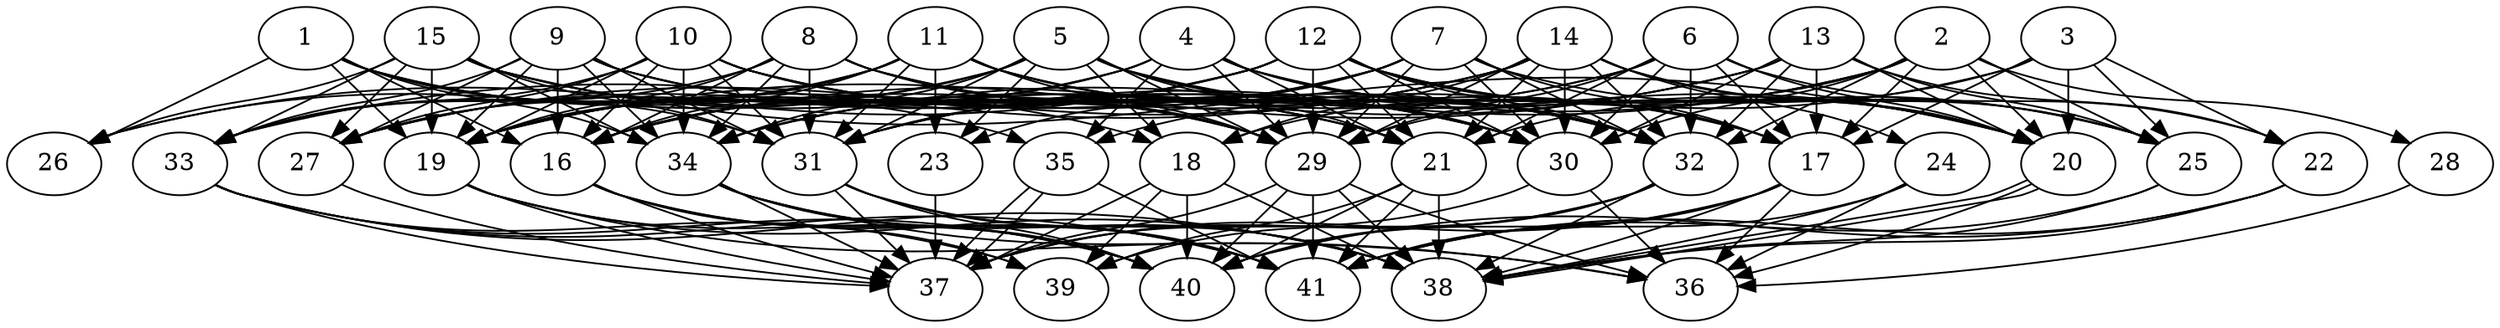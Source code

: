 // DAG (tier=3-complex, mode=compute, n=41, ccr=0.456, fat=0.760, density=0.773, regular=0.350, jump=0.308, mindata=1048576, maxdata=16777216)
// DAG automatically generated by daggen at Sun Aug 24 16:33:35 2025
// /home/ermia/Project/Environments/daggen/bin/daggen --dot --ccr 0.456 --fat 0.760 --regular 0.350 --density 0.773 --jump 0.308 --mindata 1048576 --maxdata 16777216 -n 41 
digraph G {
  1 [size="2475750911420760326144", alpha="0.04", expect_size="1237875455710380163072"]
  1 -> 16 [size ="1464068124704768"]
  1 -> 18 [size ="1464068124704768"]
  1 -> 19 [size ="1464068124704768"]
  1 -> 26 [size ="1464068124704768"]
  1 -> 31 [size ="1464068124704768"]
  1 -> 34 [size ="1464068124704768"]
  1 -> 35 [size ="1464068124704768"]
  2 [size="38063260884271104000", alpha="0.04", expect_size="19031630442135552000"]
  2 -> 17 [size ="90523356364800"]
  2 -> 18 [size ="90523356364800"]
  2 -> 20 [size ="90523356364800"]
  2 -> 25 [size ="90523356364800"]
  2 -> 28 [size ="90523356364800"]
  2 -> 29 [size ="90523356364800"]
  2 -> 30 [size ="90523356364800"]
  2 -> 31 [size ="90523356364800"]
  2 -> 32 [size ="90523356364800"]
  2 -> 34 [size ="90523356364800"]
  3 [size="3713901418142510592", alpha="0.03", expect_size="1856950709071255296"]
  3 -> 17 [size ="1409616395108352"]
  3 -> 20 [size ="1409616395108352"]
  3 -> 21 [size ="1409616395108352"]
  3 -> 22 [size ="1409616395108352"]
  3 -> 25 [size ="1409616395108352"]
  3 -> 35 [size ="1409616395108352"]
  4 [size="881688039626592256", alpha="0.16", expect_size="440844019813296128"]
  4 -> 16 [size ="758187967905792"]
  4 -> 17 [size ="758187967905792"]
  4 -> 19 [size ="758187967905792"]
  4 -> 20 [size ="758187967905792"]
  4 -> 21 [size ="758187967905792"]
  4 -> 27 [size ="758187967905792"]
  4 -> 29 [size ="758187967905792"]
  4 -> 32 [size ="758187967905792"]
  4 -> 35 [size ="758187967905792"]
  5 [size="267962252454830688", alpha="0.02", expect_size="133981126227415344"]
  5 -> 18 [size ="357588248035328"]
  5 -> 19 [size ="357588248035328"]
  5 -> 20 [size ="357588248035328"]
  5 -> 21 [size ="357588248035328"]
  5 -> 23 [size ="357588248035328"]
  5 -> 26 [size ="357588248035328"]
  5 -> 29 [size ="357588248035328"]
  5 -> 30 [size ="357588248035328"]
  5 -> 31 [size ="357588248035328"]
  5 -> 32 [size ="357588248035328"]
  5 -> 34 [size ="357588248035328"]
  6 [size="95503566602226976", alpha="0.14", expect_size="47751783301113488"]
  6 -> 17 [size ="1944484577280000"]
  6 -> 20 [size ="1944484577280000"]
  6 -> 21 [size ="1944484577280000"]
  6 -> 22 [size ="1944484577280000"]
  6 -> 29 [size ="1944484577280000"]
  6 -> 30 [size ="1944484577280000"]
  6 -> 31 [size ="1944484577280000"]
  6 -> 32 [size ="1944484577280000"]
  6 -> 34 [size ="1944484577280000"]
  7 [size="123122808437489728", alpha="0.02", expect_size="61561404218744864"]
  7 -> 17 [size ="1944740018782208"]
  7 -> 19 [size ="1944740018782208"]
  7 -> 23 [size ="1944740018782208"]
  7 -> 25 [size ="1944740018782208"]
  7 -> 29 [size ="1944740018782208"]
  7 -> 30 [size ="1944740018782208"]
  7 -> 31 [size ="1944740018782208"]
  7 -> 32 [size ="1944740018782208"]
  7 -> 34 [size ="1944740018782208"]
  8 [size="872481856948742912", alpha="0.05", expect_size="436240928474371456"]
  8 -> 16 [size ="535261507223552"]
  8 -> 19 [size ="535261507223552"]
  8 -> 29 [size ="535261507223552"]
  8 -> 30 [size ="535261507223552"]
  8 -> 31 [size ="535261507223552"]
  8 -> 32 [size ="535261507223552"]
  8 -> 33 [size ="535261507223552"]
  8 -> 34 [size ="535261507223552"]
  9 [size="302349572728485504", alpha="0.07", expect_size="151174786364242752"]
  9 -> 16 [size ="136644518739968"]
  9 -> 19 [size ="136644518739968"]
  9 -> 21 [size ="136644518739968"]
  9 -> 27 [size ="136644518739968"]
  9 -> 29 [size ="136644518739968"]
  9 -> 30 [size ="136644518739968"]
  9 -> 31 [size ="136644518739968"]
  9 -> 33 [size ="136644518739968"]
  9 -> 34 [size ="136644518739968"]
  10 [size="1522121917365697024", alpha="0.05", expect_size="761060958682848512"]
  10 -> 16 [size ="524991980371968"]
  10 -> 19 [size ="524991980371968"]
  10 -> 21 [size ="524991980371968"]
  10 -> 27 [size ="524991980371968"]
  10 -> 29 [size ="524991980371968"]
  10 -> 30 [size ="524991980371968"]
  10 -> 31 [size ="524991980371968"]
  10 -> 32 [size ="524991980371968"]
  10 -> 33 [size ="524991980371968"]
  10 -> 34 [size ="524991980371968"]
  11 [size="2865650257015303307264", alpha="0.08", expect_size="1432825128507651653632"]
  11 -> 16 [size ="1614007110729728"]
  11 -> 17 [size ="1614007110729728"]
  11 -> 19 [size ="1614007110729728"]
  11 -> 23 [size ="1614007110729728"]
  11 -> 27 [size ="1614007110729728"]
  11 -> 29 [size ="1614007110729728"]
  11 -> 30 [size ="1614007110729728"]
  11 -> 31 [size ="1614007110729728"]
  11 -> 32 [size ="1614007110729728"]
  11 -> 33 [size ="1614007110729728"]
  12 [size="1223911271566267121664", alpha="0.19", expect_size="611955635783133560832"]
  12 -> 16 [size ="915355811708928"]
  12 -> 17 [size ="915355811708928"]
  12 -> 19 [size ="915355811708928"]
  12 -> 20 [size ="915355811708928"]
  12 -> 21 [size ="915355811708928"]
  12 -> 25 [size ="915355811708928"]
  12 -> 26 [size ="915355811708928"]
  12 -> 27 [size ="915355811708928"]
  12 -> 29 [size ="915355811708928"]
  12 -> 30 [size ="915355811708928"]
  12 -> 32 [size ="915355811708928"]
  13 [size="4475988593273592", alpha="0.02", expect_size="2237994296636796"]
  13 -> 16 [size ="100483117088768"]
  13 -> 17 [size ="100483117088768"]
  13 -> 19 [size ="100483117088768"]
  13 -> 20 [size ="100483117088768"]
  13 -> 22 [size ="100483117088768"]
  13 -> 25 [size ="100483117088768"]
  13 -> 30 [size ="100483117088768"]
  13 -> 31 [size ="100483117088768"]
  13 -> 32 [size ="100483117088768"]
  14 [size="586152786559309440", alpha="0.06", expect_size="293076393279654720"]
  14 -> 16 [size ="406824805203968"]
  14 -> 18 [size ="406824805203968"]
  14 -> 20 [size ="406824805203968"]
  14 -> 21 [size ="406824805203968"]
  14 -> 24 [size ="406824805203968"]
  14 -> 25 [size ="406824805203968"]
  14 -> 27 [size ="406824805203968"]
  14 -> 29 [size ="406824805203968"]
  14 -> 30 [size ="406824805203968"]
  14 -> 32 [size ="406824805203968"]
  14 -> 33 [size ="406824805203968"]
  15 [size="17781144617373300", alpha="0.17", expect_size="8890572308686650"]
  15 -> 19 [size ="449481749299200"]
  15 -> 20 [size ="449481749299200"]
  15 -> 21 [size ="449481749299200"]
  15 -> 26 [size ="449481749299200"]
  15 -> 27 [size ="449481749299200"]
  15 -> 29 [size ="449481749299200"]
  15 -> 31 [size ="449481749299200"]
  15 -> 33 [size ="449481749299200"]
  15 -> 34 [size ="449481749299200"]
  16 [size="1121225552910675", alpha="0.05", expect_size="560612776455337"]
  16 -> 37 [size ="29021228236800"]
  16 -> 39 [size ="29021228236800"]
  16 -> 40 [size ="29021228236800"]
  16 -> 41 [size ="29021228236800"]
  17 [size="464614646654357952", alpha="0.15", expect_size="232307323327178976"]
  17 -> 36 [size ="270541340540928"]
  17 -> 37 [size ="270541340540928"]
  17 -> 38 [size ="270541340540928"]
  17 -> 40 [size ="270541340540928"]
  17 -> 41 [size ="270541340540928"]
  18 [size="804348696988569567232", alpha="0.07", expect_size="402174348494284783616"]
  18 -> 37 [size ="691915238408192"]
  18 -> 38 [size ="691915238408192"]
  18 -> 39 [size ="691915238408192"]
  18 -> 40 [size ="691915238408192"]
  19 [size="677031728036880640", alpha="0.01", expect_size="338515864018440320"]
  19 -> 36 [size ="533119392284672"]
  19 -> 37 [size ="533119392284672"]
  19 -> 38 [size ="533119392284672"]
  19 -> 40 [size ="533119392284672"]
  20 [size="971088820782855168", alpha="0.10", expect_size="485544410391427584"]
  20 -> 36 [size ="355837780426752"]
  20 -> 38 [size ="355837780426752"]
  20 -> 38 [size ="355837780426752"]
  21 [size="500183001090421760", alpha="0.19", expect_size="250091500545210880"]
  21 -> 38 [size ="839364191977472"]
  21 -> 39 [size ="839364191977472"]
  21 -> 40 [size ="839364191977472"]
  21 -> 41 [size ="839364191977472"]
  22 [size="928852296263464832", alpha="0.18", expect_size="464426148131732416"]
  22 -> 38 [size ="653161983377408"]
  22 -> 40 [size ="653161983377408"]
  22 -> 41 [size ="653161983377408"]
  23 [size="4773107931543448576", alpha="0.00", expect_size="2386553965771724288"]
  23 -> 37 [size ="2127665360273408"]
  24 [size="479167166510358016", alpha="0.11", expect_size="239583583255179008"]
  24 -> 36 [size ="186330856292352"]
  24 -> 38 [size ="186330856292352"]
  24 -> 41 [size ="186330856292352"]
  25 [size="478828449083949056000", alpha="0.19", expect_size="239414224541974528000"]
  25 -> 38 [size ="489639693516800"]
  25 -> 41 [size ="489639693516800"]
  26 [size="11666418350260116", alpha="0.09", expect_size="5833209175130058"]
  27 [size="515011656688068544", alpha="0.20", expect_size="257505828344034272"]
  27 -> 37 [size ="940944127950848"]
  28 [size="4290831173970425856", alpha="0.12", expect_size="2145415586985212928"]
  28 -> 36 [size ="2244384225492992"]
  29 [size="643483718443691136", alpha="0.03", expect_size="321741859221845568"]
  29 -> 36 [size ="1027981128499200"]
  29 -> 37 [size ="1027981128499200"]
  29 -> 38 [size ="1027981128499200"]
  29 -> 40 [size ="1027981128499200"]
  29 -> 41 [size ="1027981128499200"]
  30 [size="716367691986268848128", alpha="0.09", expect_size="358183845993134424064"]
  30 -> 36 [size ="640492400279552"]
  30 -> 37 [size ="640492400279552"]
  31 [size="1835198696208538368", alpha="0.15", expect_size="917599348104269184"]
  31 -> 37 [size ="704927353536512"]
  31 -> 38 [size ="704927353536512"]
  31 -> 40 [size ="704927353536512"]
  31 -> 41 [size ="704927353536512"]
  32 [size="2134618347509515288576", alpha="0.04", expect_size="1067309173754757644288"]
  32 -> 37 [size ="1326284860817408"]
  32 -> 38 [size ="1326284860817408"]
  32 -> 39 [size ="1326284860817408"]
  32 -> 40 [size ="1326284860817408"]
  33 [size="41764015545184448", alpha="0.13", expect_size="20882007772592224"]
  33 -> 37 [size ="992813911113728"]
  33 -> 38 [size ="992813911113728"]
  33 -> 39 [size ="992813911113728"]
  33 -> 40 [size ="992813911113728"]
  33 -> 41 [size ="992813911113728"]
  34 [size="3303326242740545519616", alpha="0.10", expect_size="1651663121370272759808"]
  34 -> 36 [size ="1774424936153088"]
  34 -> 37 [size ="1774424936153088"]
  34 -> 38 [size ="1774424936153088"]
  34 -> 40 [size ="1774424936153088"]
  34 -> 41 [size ="1774424936153088"]
  35 [size="1403648360185582080", alpha="0.10", expect_size="701824180092791040"]
  35 -> 37 [size ="683257364480000"]
  35 -> 37 [size ="683257364480000"]
  35 -> 41 [size ="683257364480000"]
  36 [size="89977062362735181824", alpha="0.17", expect_size="44988531181367590912"]
  37 [size="11124214404743168000", alpha="0.12", expect_size="5562107202371584000"]
  38 [size="682959929606144000000", alpha="0.00", expect_size="341479964803072000000"]
  39 [size="82897930366710624", alpha="0.15", expect_size="41448965183355312"]
  40 [size="224131706089249964032", alpha="0.19", expect_size="112065853044624982016"]
  41 [size="608220207175424768", alpha="0.12", expect_size="304110103587712384"]
}